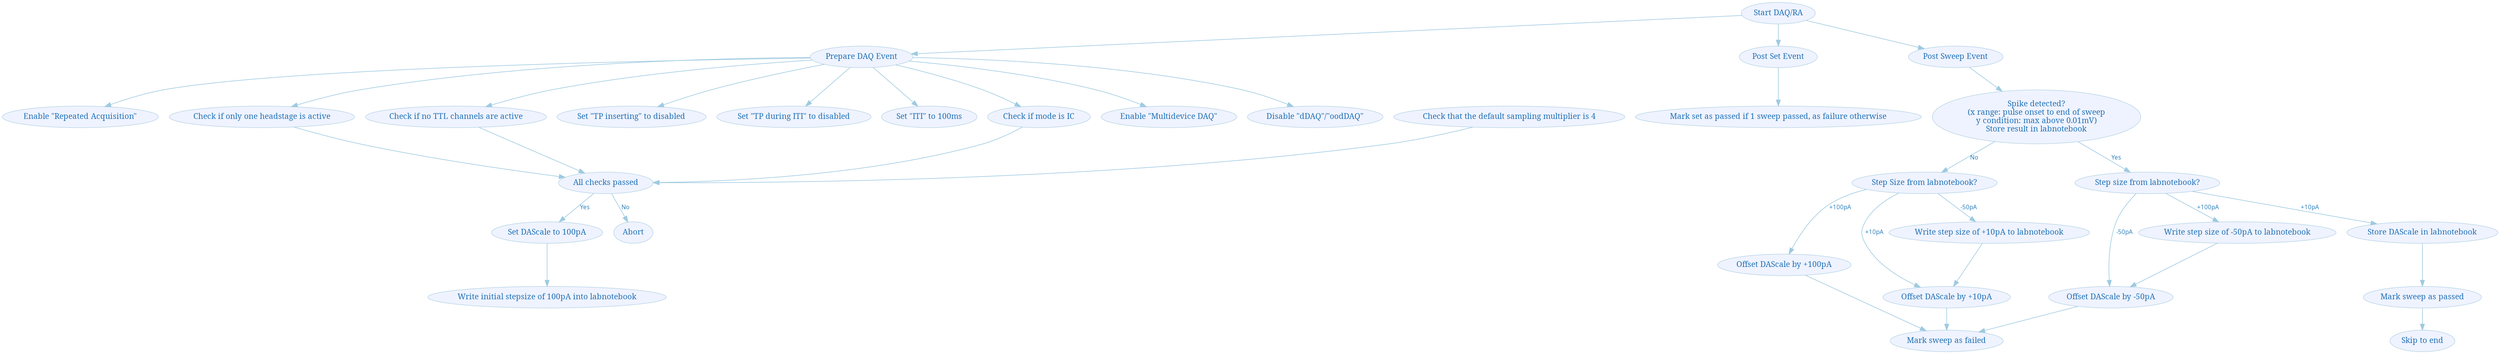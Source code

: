 digraph G {
    fontname="sans-serif";
    compound="true";
    ratio="0,01";
    center="true";
    penwidth="0.1";
    edge [comment="Wildcard edge",
          fontname="sans-serif",
          fontsize=10,
          colorscheme="blues3",
          color=2,
          fontcolor=3];
    node [fontname="serif",
          fontsize=13,
          fillcolor="1",
          colorscheme="blues4",
          color="2",
          fontcolor="4",
          style="filled"];
    "Start DAQ/RA";
    "Prepare DAQ Event";
    "Start DAQ/RA" -> "Prepare DAQ Event";
    "Post Sweep Event";
    "Start DAQ/RA" -> "Post Sweep Event";
    "Enable \"Multidevice DAQ\"";
    "Disable \"dDAQ\"/\"oodDAQ\"";
    "Enable \"Repeated Acquisition\"";
    "Check if no TTL channels are active";
    "Check that the default sampling multiplier is 4";
    "Prepare DAQ Event" -> "Check if mode is IC";
    "Prepare DAQ Event" -> "Set \"TP inserting\" to disabled";
    "Prepare DAQ Event" -> "Set \"TP during ITI\" to disabled";
    "Prepare DAQ Event" -> "Set \"ITI\" to 100ms";
    "Prepare DAQ Event" -> "Enable \"Multidevice DAQ\"";
    "Prepare DAQ Event" -> "Disable \"dDAQ\"/\"oodDAQ\"";
    "Prepare DAQ Event" -> "Enable \"Repeated Acquisition\"";
    "Prepare DAQ Event" -> "Check if no TTL channels are active";
    "All checks passed";
    "Check if mode is IC" -> "All checks passed";
    "Check if no TTL channels are active" -> "All checks passed";
    "Check that the default sampling multiplier is 4" -> "All checks passed";
    "Set \"TP during ITI\" to disabled";
    "Spike detected?\n(x range: pulse onset to end of sweep\ny condition: max above 0.01mV)\nStore result in labnotebook";
    "Post Sweep Event" -> "Spike detected?\n(x range: pulse onset to end of sweep\ny condition: max above 0.01mV)\nStore result in labnotebook";
    "All checks passed" -> "Set DAScale to 100pA"  [label="Yes"];
    "Write initial stepsize of 100pA into labnotebook";
    "Set DAScale to 100pA" -> "Write initial stepsize of 100pA into labnotebook";
    "Abort";
    "All checks passed" -> "Abort"  [label="No"];
    "Spike detected?\n(x range: pulse onset to end of sweep\ny condition: max above 0.01mV)\nStore result in labnotebook" -> "Step size from labnotebook?"  [label="Yes"];
    "Step size from labnotebook?" -> "Store DAScale in labnotebook"  [label="+10pA"];
    "Skip to end";
    "Offset DAScale by -50pA";
    "Step size from labnotebook?" -> "Offset DAScale by -50pA"  [label="-50pA"];
    "Write step size of -50pA to labnotebook";
    "Step size from labnotebook?" -> "Write step size of -50pA to labnotebook"  [label="+100pA"];
    "Write step size of -50pA to labnotebook" -> "Offset DAScale by -50pA";
    "Step size from labnotebook?";
    "Step Size from labnotebook?";
    "Spike detected?\n(x range: pulse onset to end of sweep\ny condition: max above 0.01mV)\nStore result in labnotebook" -> "Step Size from labnotebook?"  [label="No"];
    "Write step size of +10pA to labnotebook";
    "Offset DAScale by +10pA";
    "Offset DAScale by +100pA";
    "Step Size from labnotebook?" -> "Offset DAScale by +10pA"  [label="+10pA"];
    "Step Size from labnotebook?" -> "Write step size of +10pA to labnotebook"  [label="-50pA"];
    "Step Size from labnotebook?" -> "Offset DAScale by +100pA"  [label="+100pA"];
    "Write step size of +10pA to labnotebook" -> "Offset DAScale by +10pA";
    "Check if only one headstage is active";
    "Check if only one headstage is active" -> "All checks passed";
    "Prepare DAQ Event" -> "Check if only one headstage is active";
    "Mark sweep as passed";
    "Mark sweep as passed" -> "Skip to end";
    "Store DAScale in labnotebook" -> "Mark sweep as passed";
    "Mark sweep as failed";
    "Offset DAScale by -50pA" -> "Mark sweep as failed";
    "Offset DAScale by +10pA" -> "Mark sweep as failed";
    "Offset DAScale by +100pA" -> "Mark sweep as failed";
    "Start DAQ/RA" -> "Post Set Event";
    "Post Set Event" -> "Mark set as passed if 1 sweep passed, as failure otherwise";
}
